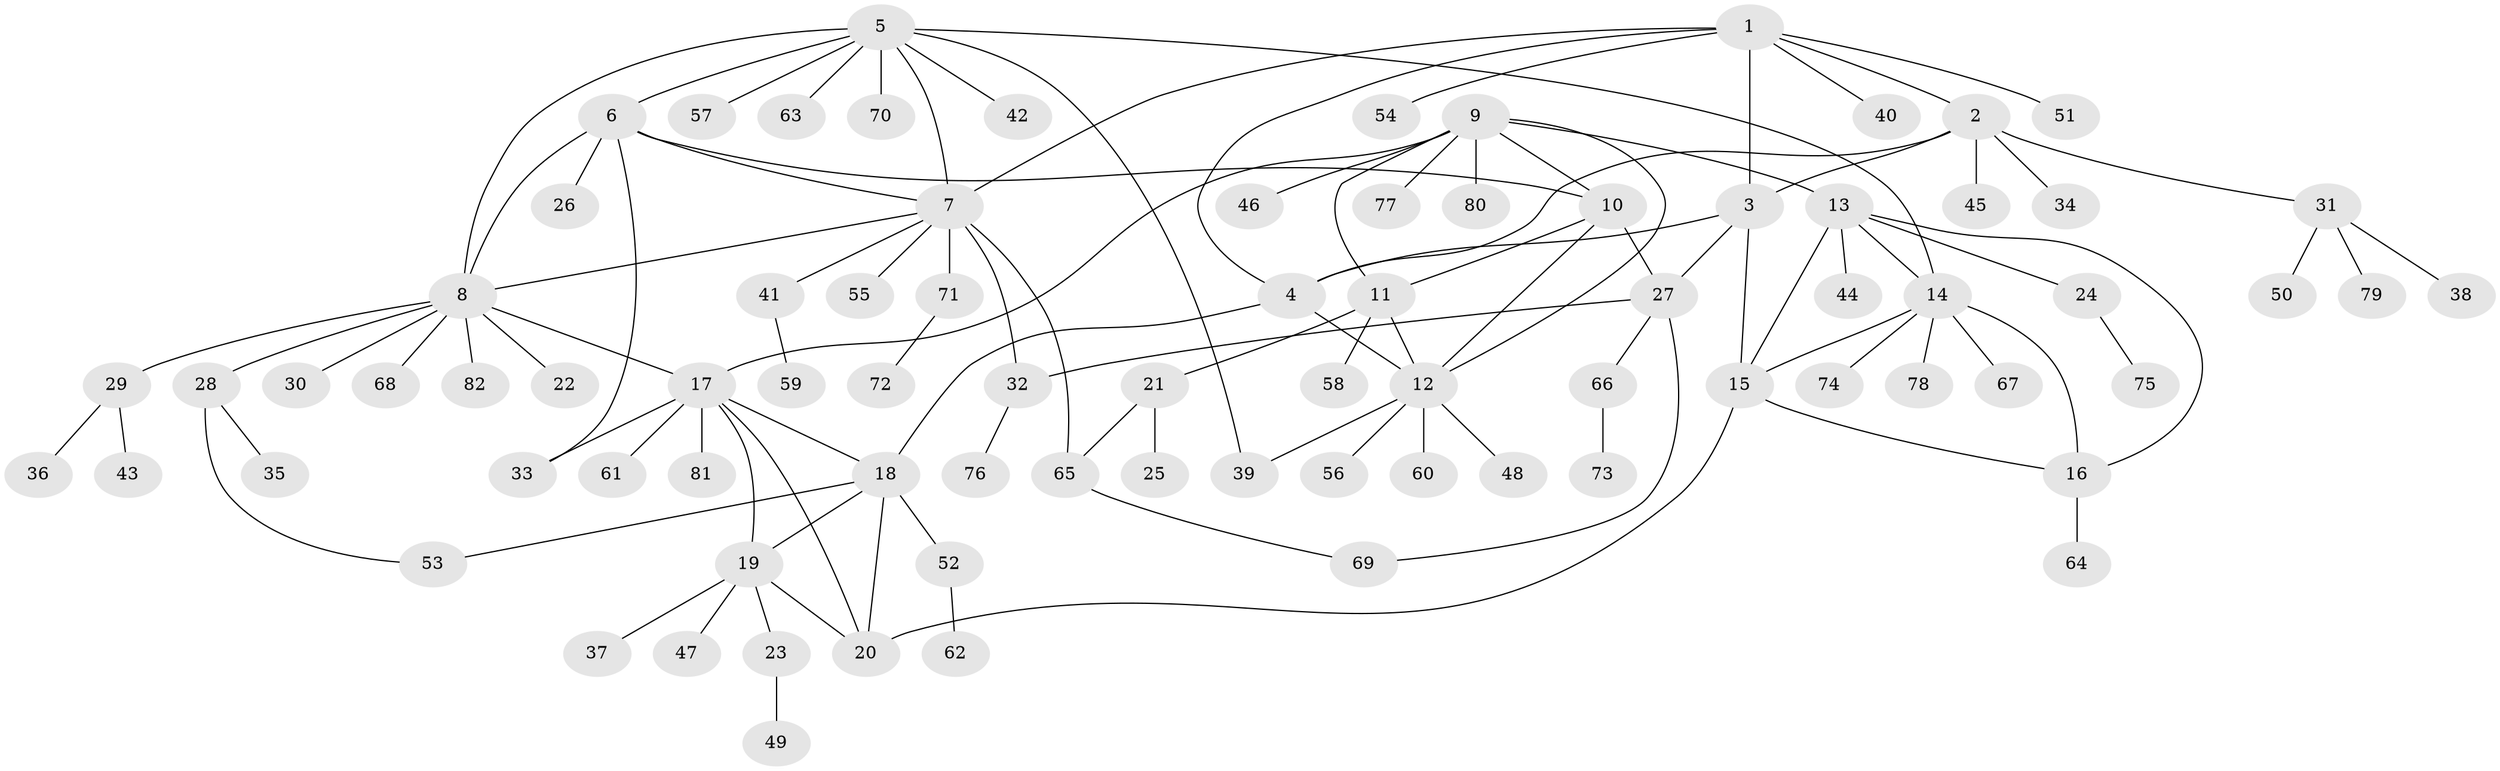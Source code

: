 // Generated by graph-tools (version 1.1) at 2025/26/03/09/25 03:26:39]
// undirected, 82 vertices, 109 edges
graph export_dot {
graph [start="1"]
  node [color=gray90,style=filled];
  1;
  2;
  3;
  4;
  5;
  6;
  7;
  8;
  9;
  10;
  11;
  12;
  13;
  14;
  15;
  16;
  17;
  18;
  19;
  20;
  21;
  22;
  23;
  24;
  25;
  26;
  27;
  28;
  29;
  30;
  31;
  32;
  33;
  34;
  35;
  36;
  37;
  38;
  39;
  40;
  41;
  42;
  43;
  44;
  45;
  46;
  47;
  48;
  49;
  50;
  51;
  52;
  53;
  54;
  55;
  56;
  57;
  58;
  59;
  60;
  61;
  62;
  63;
  64;
  65;
  66;
  67;
  68;
  69;
  70;
  71;
  72;
  73;
  74;
  75;
  76;
  77;
  78;
  79;
  80;
  81;
  82;
  1 -- 2;
  1 -- 3;
  1 -- 4;
  1 -- 7;
  1 -- 40;
  1 -- 51;
  1 -- 54;
  2 -- 3;
  2 -- 4;
  2 -- 31;
  2 -- 34;
  2 -- 45;
  3 -- 4;
  3 -- 15;
  3 -- 27;
  4 -- 12;
  4 -- 18;
  5 -- 6;
  5 -- 7;
  5 -- 8;
  5 -- 14;
  5 -- 39;
  5 -- 42;
  5 -- 57;
  5 -- 63;
  5 -- 70;
  6 -- 7;
  6 -- 8;
  6 -- 10;
  6 -- 26;
  6 -- 33;
  7 -- 8;
  7 -- 32;
  7 -- 41;
  7 -- 55;
  7 -- 65;
  7 -- 71;
  8 -- 17;
  8 -- 22;
  8 -- 28;
  8 -- 29;
  8 -- 30;
  8 -- 68;
  8 -- 82;
  9 -- 10;
  9 -- 11;
  9 -- 12;
  9 -- 13;
  9 -- 17;
  9 -- 46;
  9 -- 77;
  9 -- 80;
  10 -- 11;
  10 -- 12;
  10 -- 27;
  11 -- 12;
  11 -- 21;
  11 -- 58;
  12 -- 39;
  12 -- 48;
  12 -- 56;
  12 -- 60;
  13 -- 14;
  13 -- 15;
  13 -- 16;
  13 -- 24;
  13 -- 44;
  14 -- 15;
  14 -- 16;
  14 -- 67;
  14 -- 74;
  14 -- 78;
  15 -- 16;
  15 -- 20;
  16 -- 64;
  17 -- 18;
  17 -- 19;
  17 -- 20;
  17 -- 33;
  17 -- 61;
  17 -- 81;
  18 -- 19;
  18 -- 20;
  18 -- 52;
  18 -- 53;
  19 -- 20;
  19 -- 23;
  19 -- 37;
  19 -- 47;
  21 -- 25;
  21 -- 65;
  23 -- 49;
  24 -- 75;
  27 -- 32;
  27 -- 66;
  27 -- 69;
  28 -- 35;
  28 -- 53;
  29 -- 36;
  29 -- 43;
  31 -- 38;
  31 -- 50;
  31 -- 79;
  32 -- 76;
  41 -- 59;
  52 -- 62;
  65 -- 69;
  66 -- 73;
  71 -- 72;
}
